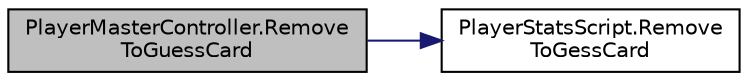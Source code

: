 digraph "PlayerMasterController.RemoveToGuessCard"
{
 // LATEX_PDF_SIZE
  edge [fontname="Helvetica",fontsize="10",labelfontname="Helvetica",labelfontsize="10"];
  node [fontname="Helvetica",fontsize="10",shape=record];
  rankdir="LR";
  Node1 [label="PlayerMasterController.Remove\lToGuessCard",height=0.2,width=0.4,color="black", fillcolor="grey75", style="filled", fontcolor="black",tooltip="Remove a card from ToGuessCard"];
  Node1 -> Node2 [color="midnightblue",fontsize="10",style="solid",fontname="Helvetica"];
  Node2 [label="PlayerStatsScript.Remove\lToGessCard",height=0.2,width=0.4,color="black", fillcolor="white", style="filled",URL="$class_player_stats_script.html#a9cfb94bd7661f4120b9ea69c025bd368",tooltip="remove a selected card from To Guess List"];
}
